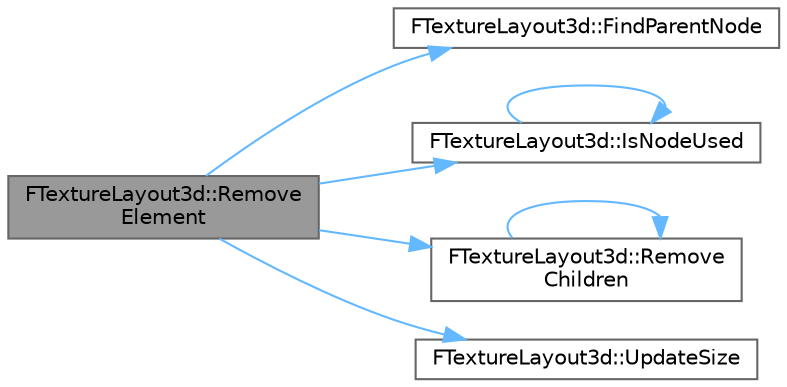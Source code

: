 digraph "FTextureLayout3d::RemoveElement"
{
 // INTERACTIVE_SVG=YES
 // LATEX_PDF_SIZE
  bgcolor="transparent";
  edge [fontname=Helvetica,fontsize=10,labelfontname=Helvetica,labelfontsize=10];
  node [fontname=Helvetica,fontsize=10,shape=box,height=0.2,width=0.4];
  rankdir="LR";
  Node1 [id="Node000001",label="FTextureLayout3d::Remove\lElement",height=0.2,width=0.4,color="gray40", fillcolor="grey60", style="filled", fontcolor="black",tooltip="Removes a previously allocated element from the layout and collapses the tree as much as possible,..."];
  Node1 -> Node2 [id="edge1_Node000001_Node000002",color="steelblue1",style="solid",tooltip=" "];
  Node2 [id="Node000002",label="FTextureLayout3d::FindParentNode",height=0.2,width=0.4,color="grey40", fillcolor="white", style="filled",URL="$dc/de8/classFTextureLayout3d.html#a87176eeec11f40cf2c844d78c4c5b676",tooltip="Returns the index into Nodes of the parent node of SearchNode."];
  Node1 -> Node3 [id="edge2_Node000001_Node000003",color="steelblue1",style="solid",tooltip=" "];
  Node3 [id="Node000003",label="FTextureLayout3d::IsNodeUsed",height=0.2,width=0.4,color="grey40", fillcolor="white", style="filled",URL="$dc/de8/classFTextureLayout3d.html#aac968d1f90312875c40615416872cd3c",tooltip="Returns true if the node or any of its children are marked used."];
  Node3 -> Node3 [id="edge3_Node000003_Node000003",color="steelblue1",style="solid",tooltip=" "];
  Node1 -> Node4 [id="edge4_Node000001_Node000004",color="steelblue1",style="solid",tooltip=" "];
  Node4 [id="Node000004",label="FTextureLayout3d::Remove\lChildren",height=0.2,width=0.4,color="grey40", fillcolor="white", style="filled",URL="$dc/de8/classFTextureLayout3d.html#ae097caff3a6029a59ecf1109011106e0",tooltip="Recursively removes the children of a given node from the Nodes array and adjusts existing indices to..."];
  Node4 -> Node4 [id="edge5_Node000004_Node000004",color="steelblue1",style="solid",tooltip=" "];
  Node1 -> Node5 [id="edge6_Node000001_Node000005",color="steelblue1",style="solid",tooltip=" "];
  Node5 [id="Node000005",label="FTextureLayout3d::UpdateSize",height=0.2,width=0.4,color="grey40", fillcolor="white", style="filled",URL="$dc/de8/classFTextureLayout3d.html#adef2f6ff0f37344e45b12661f6852ac4",tooltip=" "];
}
